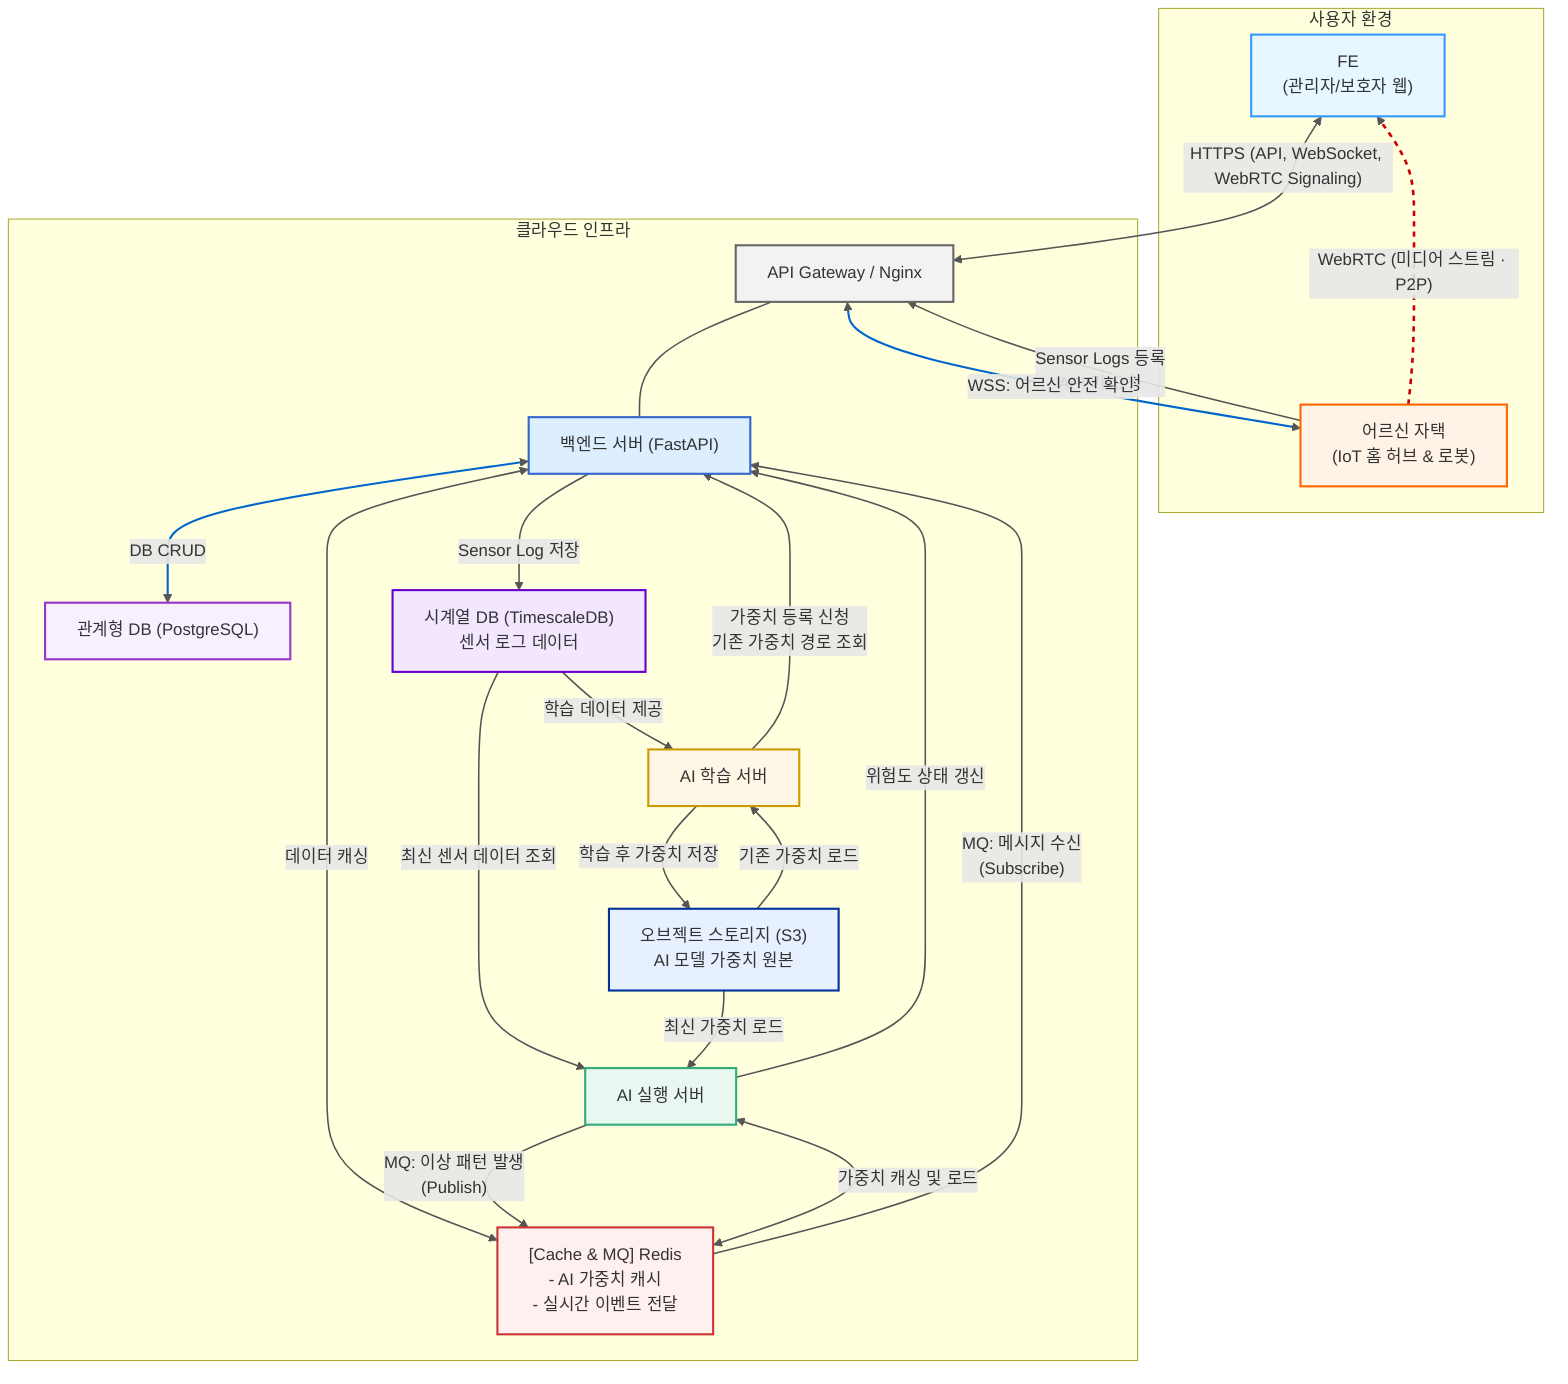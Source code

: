 ---
config:
  layout: dagre
---
flowchart TD
 subgraph subGraph0["사용자 환경"]
        A["FE<br>(관리자/보호자 웹)"]
        B["어르신 자택<br>(IoT 홈 허브 & 로봇)"]
  end
 subgraph subGraph1["클라우드 인프라"]
        C["API Gateway / Nginx"]
        D["백엔드 서버 (FastAPI)"]
        E["AI 실행 서버"]
        F["AI 학습 서버"]
        G["관계형 DB (PostgreSQL)"]
        H["시계열 DB (TimescaleDB)<br>센서 로그 데이터"]
        I["오브젝트 스토리지 (S3)<br>AI 모델 가중치 원본"]
        J["[Cache & MQ] Redis<br>- AI 가중치 캐시<br>- 실시간 이벤트 전달"]
  end

    A <-- HTTPS (API, WebSocket, WebRTC Signaling) --> C
    C --- D
    B -- Sensor Logs 등록<br>API 키 요청 --> C
    C <-- WSS: 어르신 안전 확인 --> B
    D <-- DB CRUD --> G
    D -- Sensor Log 저장 --> H
    D <-- 데이터 캐싱 --> J
    H -- 최신 센서 데이터 조회 --> E
    E -- 위험도 상태 갱신 --> D
    I -- 최신 가중치 로드 --> E
    I -- 기존 가중치 로드 --> F
    F -- 가중치 등록 신청<br>기존 가중치 경로 조회 --> D
    J <-- 가중치 캐싱 및 로드 --> E
    E -- MQ: 이상 패턴 발생 <br>(Publish) --> J
    J -- MQ: 메시지 수신 <br>(Subscribe) --> D
    H -- 학습 데이터 제공 --> F
    F -- 학습 후 가중치 저장 --> I
    B -- "WebRTC (미디어 스트림 · P2P)" --> A

%% ============================
%% 스타일 정의
%% ============================

%% 사용자 환경
style A fill:#e6f7ff,stroke:#3399ff,stroke-width:2px
style B fill:#fff2e6,stroke:#ff6600,stroke-width:2px

%% 인프라 공통
style C fill:#f2f2f2,stroke:#666,stroke-width:2px
style D fill:#ddeeff,stroke:#3366cc,stroke-width:2px
style E fill:#e8f8f0,stroke:#33aa77,stroke-width:2px
style F fill:#fef7e6,stroke:#cc9900,stroke-width:2px

%% 데이터 계층
style G fill:#f9f0ff,stroke:#9933cc,stroke-width:2px
style H fill:#f3e6ff,stroke:#6600cc,stroke-width:2px
style I fill:#e6f0ff,stroke:#003399,stroke-width:2px
style J fill:#fff0f0,stroke:#cc3333,stroke-width:2px

%% 링크 스타일
linkStyle default stroke:#555,stroke-width:1.5px
%% WebSocket 강조 (파란색)
linkStyle 3,4 stroke:#0066cc,stroke-width:2px
%% WebRTC 강조 (빨간 점선)
linkStyle 17 stroke:#cc0000,stroke-width:2.5px,stroke-dasharray:5 5